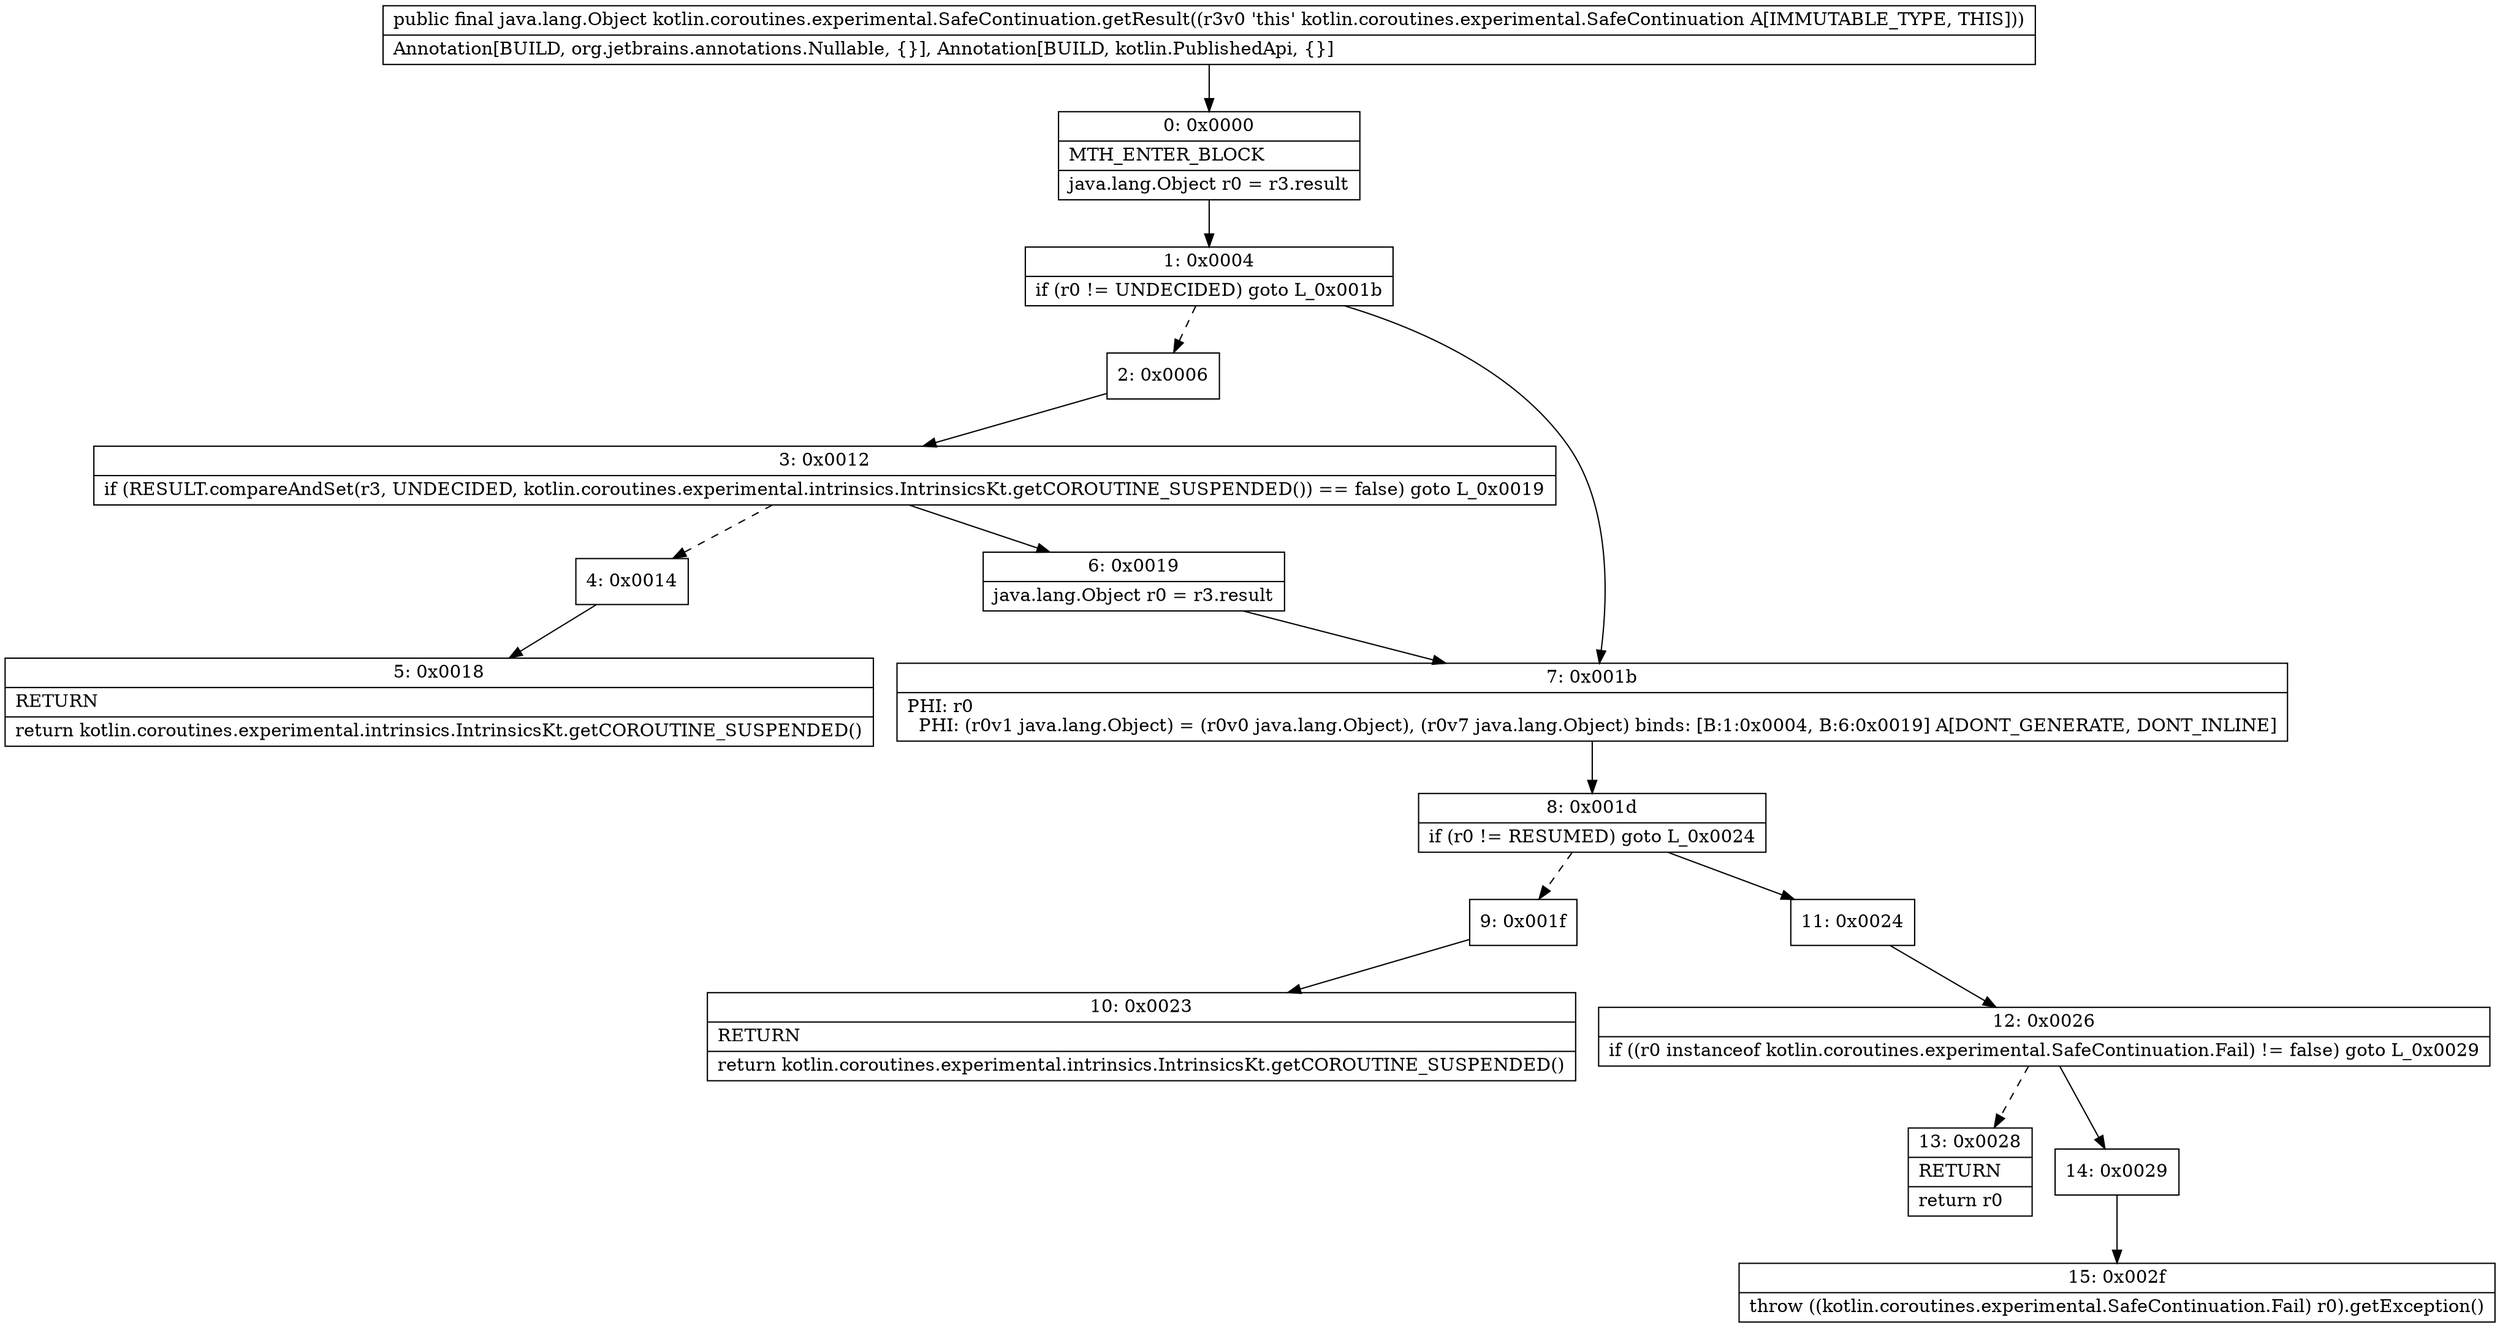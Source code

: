 digraph "CFG forkotlin.coroutines.experimental.SafeContinuation.getResult()Ljava\/lang\/Object;" {
Node_0 [shape=record,label="{0\:\ 0x0000|MTH_ENTER_BLOCK\l|java.lang.Object r0 = r3.result\l}"];
Node_1 [shape=record,label="{1\:\ 0x0004|if (r0 != UNDECIDED) goto L_0x001b\l}"];
Node_2 [shape=record,label="{2\:\ 0x0006}"];
Node_3 [shape=record,label="{3\:\ 0x0012|if (RESULT.compareAndSet(r3, UNDECIDED, kotlin.coroutines.experimental.intrinsics.IntrinsicsKt.getCOROUTINE_SUSPENDED()) == false) goto L_0x0019\l}"];
Node_4 [shape=record,label="{4\:\ 0x0014}"];
Node_5 [shape=record,label="{5\:\ 0x0018|RETURN\l|return kotlin.coroutines.experimental.intrinsics.IntrinsicsKt.getCOROUTINE_SUSPENDED()\l}"];
Node_6 [shape=record,label="{6\:\ 0x0019|java.lang.Object r0 = r3.result\l}"];
Node_7 [shape=record,label="{7\:\ 0x001b|PHI: r0 \l  PHI: (r0v1 java.lang.Object) = (r0v0 java.lang.Object), (r0v7 java.lang.Object) binds: [B:1:0x0004, B:6:0x0019] A[DONT_GENERATE, DONT_INLINE]\l}"];
Node_8 [shape=record,label="{8\:\ 0x001d|if (r0 != RESUMED) goto L_0x0024\l}"];
Node_9 [shape=record,label="{9\:\ 0x001f}"];
Node_10 [shape=record,label="{10\:\ 0x0023|RETURN\l|return kotlin.coroutines.experimental.intrinsics.IntrinsicsKt.getCOROUTINE_SUSPENDED()\l}"];
Node_11 [shape=record,label="{11\:\ 0x0024}"];
Node_12 [shape=record,label="{12\:\ 0x0026|if ((r0 instanceof kotlin.coroutines.experimental.SafeContinuation.Fail) != false) goto L_0x0029\l}"];
Node_13 [shape=record,label="{13\:\ 0x0028|RETURN\l|return r0\l}"];
Node_14 [shape=record,label="{14\:\ 0x0029}"];
Node_15 [shape=record,label="{15\:\ 0x002f|throw ((kotlin.coroutines.experimental.SafeContinuation.Fail) r0).getException()\l}"];
MethodNode[shape=record,label="{public final java.lang.Object kotlin.coroutines.experimental.SafeContinuation.getResult((r3v0 'this' kotlin.coroutines.experimental.SafeContinuation A[IMMUTABLE_TYPE, THIS]))  | Annotation[BUILD, org.jetbrains.annotations.Nullable, \{\}], Annotation[BUILD, kotlin.PublishedApi, \{\}]\l}"];
MethodNode -> Node_0;
Node_0 -> Node_1;
Node_1 -> Node_2[style=dashed];
Node_1 -> Node_7;
Node_2 -> Node_3;
Node_3 -> Node_4[style=dashed];
Node_3 -> Node_6;
Node_4 -> Node_5;
Node_6 -> Node_7;
Node_7 -> Node_8;
Node_8 -> Node_9[style=dashed];
Node_8 -> Node_11;
Node_9 -> Node_10;
Node_11 -> Node_12;
Node_12 -> Node_13[style=dashed];
Node_12 -> Node_14;
Node_14 -> Node_15;
}

